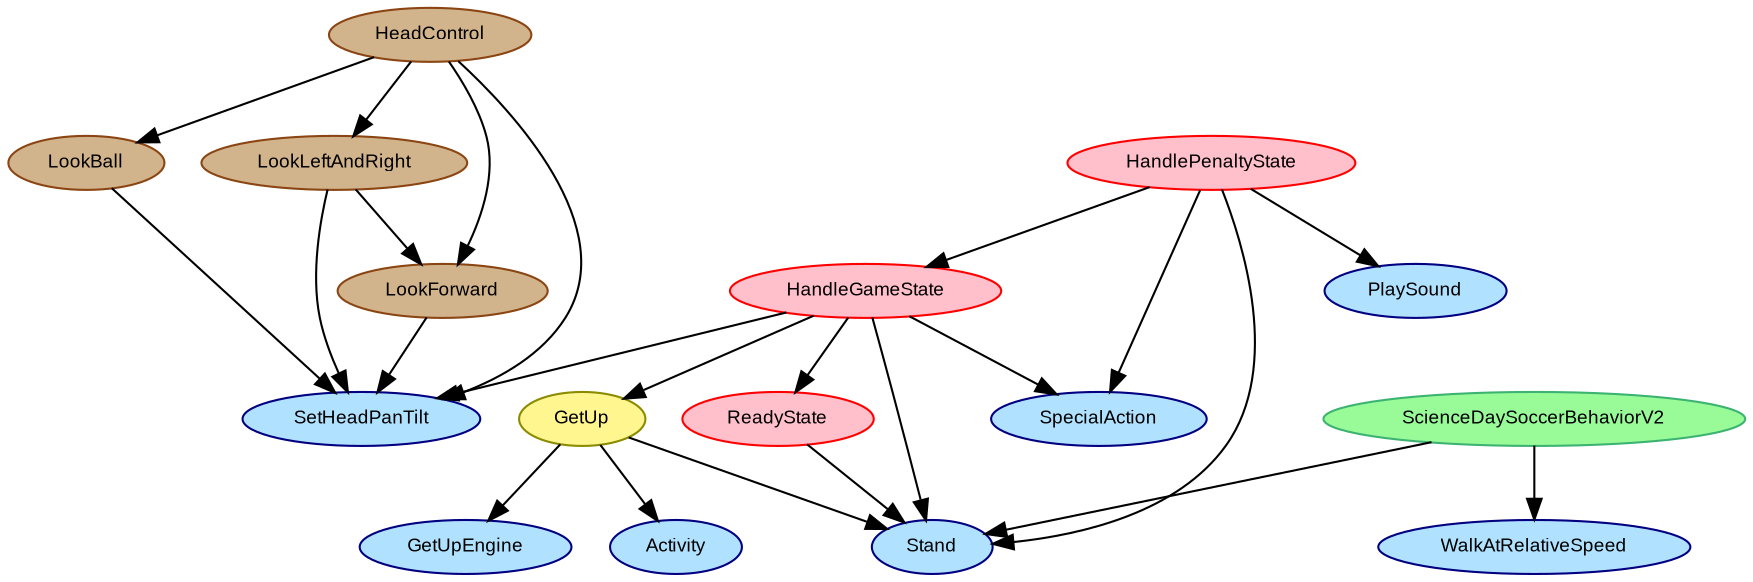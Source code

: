 digraph G {
    rankdir=TB;//LR Top Bottom, left right
    size = "10000";//1000
    center= "true";
    xlabels= curved;
node [style=filled,fontname=Arial,fontsize=9,height=0.2];
concentrate = false;
HeadControl[style=filled, fillcolor=tan, color=saddlebrown];
HandleGameState[style=filled, fillcolor=pink, color=red];
HandlePenaltyState[style=filled, fillcolor=pink, color=red];
ReadyState[style=filled, fillcolor=pink, color=red];
LookForward[style=filled, fillcolor=tan, color=saddlebrown];
LookLeftAndRight[style=filled, fillcolor=tan, color=saddlebrown];
LookBall[style=filled, fillcolor=tan, color=saddlebrown];
Activity[style=filled, fillcolor=lightskyblue1, color=navyblue];
SetHeadPanTilt[style=filled, fillcolor=lightskyblue1, color=navyblue];
SpecialAction[style=filled, fillcolor=lightskyblue1, color=navyblue];
Stand[style=filled, fillcolor=lightskyblue1, color=navyblue];
WalkAtRelativeSpeed[style=filled, fillcolor=lightskyblue1, color=navyblue];
GetUpEngine[style=filled, fillcolor=lightskyblue1, color=navyblue];
PlaySound[style=filled, fillcolor=lightskyblue1, color=navyblue];
ScienceDaySoccerBehaviorV2[style=filled, fillcolor=palegreen, color=mediumseagreen];
GetUp[style=filled, fillcolor=khaki1, color=yellow4];
HeadControl -> SetHeadPanTilt;
HeadControl -> LookForward;
HeadControl -> LookLeftAndRight;
HeadControl -> LookBall;
HandleGameState -> SetHeadPanTilt;
HandleGameState -> SpecialAction;
HandleGameState -> Stand;
HandleGameState -> GetUp;
HandleGameState -> ReadyState;
HandlePenaltyState -> HandleGameState;
HandlePenaltyState -> PlaySound;
HandlePenaltyState -> SpecialAction;
HandlePenaltyState -> Stand;
ReadyState -> Stand;
LookForward -> SetHeadPanTilt;
LookLeftAndRight -> LookForward;
LookLeftAndRight -> SetHeadPanTilt;
LookBall -> SetHeadPanTilt;
ScienceDaySoccerBehaviorV2 -> Stand;
ScienceDaySoccerBehaviorV2 -> WalkAtRelativeSpeed;
GetUp -> Activity;
GetUp -> GetUpEngine;
GetUp -> Stand;
}
